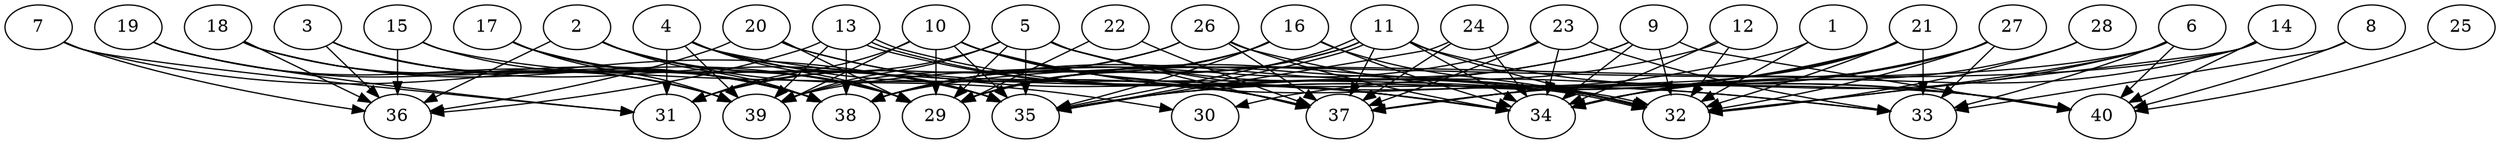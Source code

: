 // DAG automatically generated by daggen at Thu Oct  3 14:06:50 2019
// ./daggen --dot -n 40 --ccr 0.5 --fat 0.9 --regular 0.9 --density 0.6 --mindata 5242880 --maxdata 52428800 
digraph G {
  1 [size="92203008", alpha="0.02", expect_size="46101504"] 
  1 -> 32 [size ="46101504"]
  1 -> 35 [size ="46101504"]
  2 [size="103567360", alpha="0.14", expect_size="51783680"] 
  2 -> 29 [size ="51783680"]
  2 -> 30 [size ="51783680"]
  2 -> 35 [size ="51783680"]
  2 -> 36 [size ="51783680"]
  2 -> 38 [size ="51783680"]
  3 [size="35737600", alpha="0.17", expect_size="17868800"] 
  3 -> 35 [size ="17868800"]
  3 -> 36 [size ="17868800"]
  3 -> 38 [size ="17868800"]
  3 -> 39 [size ="17868800"]
  4 [size="37912576", alpha="0.05", expect_size="18956288"] 
  4 -> 29 [size ="18956288"]
  4 -> 31 [size ="18956288"]
  4 -> 35 [size ="18956288"]
  4 -> 37 [size ="18956288"]
  4 -> 39 [size ="18956288"]
  4 -> 40 [size ="18956288"]
  5 [size="57862144", alpha="0.12", expect_size="28931072"] 
  5 -> 29 [size ="28931072"]
  5 -> 31 [size ="28931072"]
  5 -> 32 [size ="28931072"]
  5 -> 33 [size ="28931072"]
  5 -> 35 [size ="28931072"]
  5 -> 37 [size ="28931072"]
  5 -> 39 [size ="28931072"]
  6 [size="52576256", alpha="0.16", expect_size="26288128"] 
  6 -> 32 [size ="26288128"]
  6 -> 33 [size ="26288128"]
  6 -> 37 [size ="26288128"]
  6 -> 39 [size ="26288128"]
  6 -> 40 [size ="26288128"]
  7 [size="92170240", alpha="0.06", expect_size="46085120"] 
  7 -> 31 [size ="46085120"]
  7 -> 35 [size ="46085120"]
  7 -> 36 [size ="46085120"]
  8 [size="49444864", alpha="0.07", expect_size="24722432"] 
  8 -> 33 [size ="24722432"]
  8 -> 40 [size ="24722432"]
  9 [size="15792128", alpha="0.12", expect_size="7896064"] 
  9 -> 29 [size ="7896064"]
  9 -> 32 [size ="7896064"]
  9 -> 34 [size ="7896064"]
  9 -> 38 [size ="7896064"]
  9 -> 40 [size ="7896064"]
  10 [size="88696832", alpha="0.08", expect_size="44348416"] 
  10 -> 29 [size ="44348416"]
  10 -> 31 [size ="44348416"]
  10 -> 33 [size ="44348416"]
  10 -> 34 [size ="44348416"]
  10 -> 35 [size ="44348416"]
  10 -> 37 [size ="44348416"]
  10 -> 39 [size ="44348416"]
  11 [size="16203776", alpha="0.01", expect_size="8101888"] 
  11 -> 29 [size ="8101888"]
  11 -> 32 [size ="8101888"]
  11 -> 34 [size ="8101888"]
  11 -> 35 [size ="8101888"]
  11 -> 35 [size ="8101888"]
  11 -> 37 [size ="8101888"]
  11 -> 38 [size ="8101888"]
  11 -> 40 [size ="8101888"]
  12 [size="26744832", alpha="0.13", expect_size="13372416"] 
  12 -> 29 [size ="13372416"]
  12 -> 32 [size ="13372416"]
  12 -> 34 [size ="13372416"]
  13 [size="92162048", alpha="0.20", expect_size="46081024"] 
  13 -> 32 [size ="46081024"]
  13 -> 32 [size ="46081024"]
  13 -> 34 [size ="46081024"]
  13 -> 36 [size ="46081024"]
  13 -> 38 [size ="46081024"]
  13 -> 39 [size ="46081024"]
  14 [size="77776896", alpha="0.19", expect_size="38888448"] 
  14 -> 32 [size ="38888448"]
  14 -> 34 [size ="38888448"]
  14 -> 38 [size ="38888448"]
  14 -> 40 [size ="38888448"]
  15 [size="99762176", alpha="0.07", expect_size="49881088"] 
  15 -> 32 [size ="49881088"]
  15 -> 36 [size ="49881088"]
  15 -> 38 [size ="49881088"]
  16 [size="62926848", alpha="0.01", expect_size="31463424"] 
  16 -> 29 [size ="31463424"]
  16 -> 32 [size ="31463424"]
  16 -> 34 [size ="31463424"]
  16 -> 35 [size ="31463424"]
  16 -> 38 [size ="31463424"]
  17 [size="42235904", alpha="0.19", expect_size="21117952"] 
  17 -> 29 [size ="21117952"]
  17 -> 35 [size ="21117952"]
  17 -> 38 [size ="21117952"]
  17 -> 39 [size ="21117952"]
  18 [size="72456192", alpha="0.02", expect_size="36228096"] 
  18 -> 29 [size ="36228096"]
  18 -> 36 [size ="36228096"]
  18 -> 38 [size ="36228096"]
  18 -> 39 [size ="36228096"]
  19 [size="11741184", alpha="0.09", expect_size="5870592"] 
  19 -> 31 [size ="5870592"]
  19 -> 38 [size ="5870592"]
  19 -> 39 [size ="5870592"]
  20 [size="67405824", alpha="0.06", expect_size="33702912"] 
  20 -> 29 [size ="33702912"]
  20 -> 34 [size ="33702912"]
  20 -> 36 [size ="33702912"]
  20 -> 37 [size ="33702912"]
  21 [size="103106560", alpha="0.01", expect_size="51553280"] 
  21 -> 32 [size ="51553280"]
  21 -> 33 [size ="51553280"]
  21 -> 34 [size ="51553280"]
  21 -> 35 [size ="51553280"]
  21 -> 37 [size ="51553280"]
  22 [size="12077056", alpha="0.14", expect_size="6038528"] 
  22 -> 29 [size ="6038528"]
  22 -> 37 [size ="6038528"]
  23 [size="74399744", alpha="0.14", expect_size="37199872"] 
  23 -> 33 [size ="37199872"]
  23 -> 34 [size ="37199872"]
  23 -> 37 [size ="37199872"]
  23 -> 38 [size ="37199872"]
  24 [size="73500672", alpha="0.19", expect_size="36750336"] 
  24 -> 34 [size ="36750336"]
  24 -> 35 [size ="36750336"]
  24 -> 37 [size ="36750336"]
  25 [size="70475776", alpha="0.14", expect_size="35237888"] 
  25 -> 40 [size ="35237888"]
  26 [size="10846208", alpha="0.18", expect_size="5423104"] 
  26 -> 31 [size ="5423104"]
  26 -> 34 [size ="5423104"]
  26 -> 37 [size ="5423104"]
  26 -> 39 [size ="5423104"]
  26 -> 40 [size ="5423104"]
  27 [size="14063616", alpha="0.19", expect_size="7031808"] 
  27 -> 30 [size ="7031808"]
  27 -> 32 [size ="7031808"]
  27 -> 33 [size ="7031808"]
  27 -> 34 [size ="7031808"]
  27 -> 37 [size ="7031808"]
  28 [size="101748736", alpha="0.09", expect_size="50874368"] 
  28 -> 32 [size ="50874368"]
  28 -> 34 [size ="50874368"]
  29 [size="15034368", alpha="0.20", expect_size="7517184"] 
  30 [size="59541504", alpha="0.07", expect_size="29770752"] 
  31 [size="89327616", alpha="0.16", expect_size="44663808"] 
  32 [size="91738112", alpha="0.08", expect_size="45869056"] 
  33 [size="65482752", alpha="0.17", expect_size="32741376"] 
  34 [size="35815424", alpha="0.00", expect_size="17907712"] 
  35 [size="30164992", alpha="0.03", expect_size="15082496"] 
  36 [size="95907840", alpha="0.16", expect_size="47953920"] 
  37 [size="86394880", alpha="0.17", expect_size="43197440"] 
  38 [size="83306496", alpha="0.10", expect_size="41653248"] 
  39 [size="31236096", alpha="0.04", expect_size="15618048"] 
  40 [size="29859840", alpha="0.10", expect_size="14929920"] 
}
